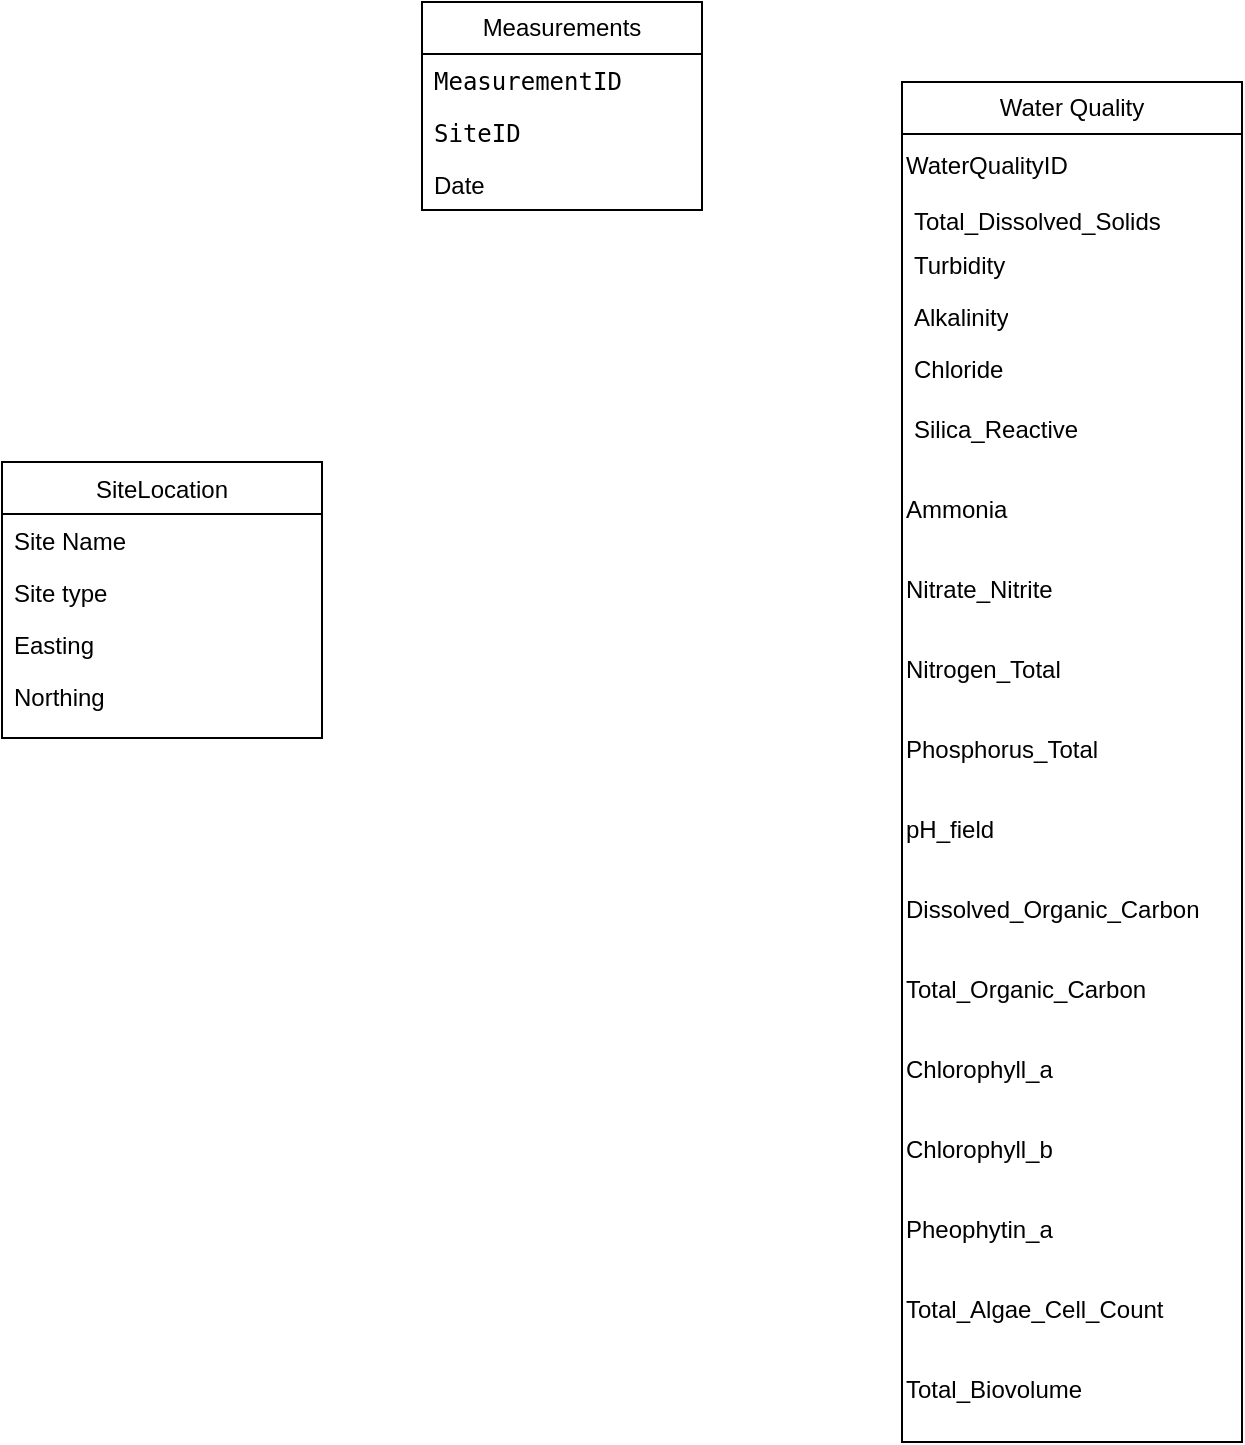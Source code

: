 <mxfile version="24.8.6">
  <diagram id="C5RBs43oDa-KdzZeNtuy" name="Page-1">
    <mxGraphModel dx="1562" dy="810" grid="1" gridSize="10" guides="1" tooltips="1" connect="1" arrows="1" fold="1" page="1" pageScale="1" pageWidth="827" pageHeight="1169" math="0" shadow="0">
      <root>
        <mxCell id="WIyWlLk6GJQsqaUBKTNV-0" />
        <mxCell id="WIyWlLk6GJQsqaUBKTNV-1" parent="WIyWlLk6GJQsqaUBKTNV-0" />
        <mxCell id="zkfFHV4jXpPFQw0GAbJ--0" value="SiteLocation " style="swimlane;fontStyle=0;align=center;verticalAlign=top;childLayout=stackLayout;horizontal=1;startSize=26;horizontalStack=0;resizeParent=1;resizeLast=0;collapsible=1;marginBottom=0;rounded=0;shadow=0;strokeWidth=1;" parent="WIyWlLk6GJQsqaUBKTNV-1" vertex="1">
          <mxGeometry x="100" y="260" width="160" height="138" as="geometry">
            <mxRectangle x="220" y="120" width="160" height="26" as="alternateBounds" />
          </mxGeometry>
        </mxCell>
        <mxCell id="zkfFHV4jXpPFQw0GAbJ--1" value="Site Name" style="text;align=left;verticalAlign=top;spacingLeft=4;spacingRight=4;overflow=hidden;rotatable=0;points=[[0,0.5],[1,0.5]];portConstraint=eastwest;" parent="zkfFHV4jXpPFQw0GAbJ--0" vertex="1">
          <mxGeometry y="26" width="160" height="26" as="geometry" />
        </mxCell>
        <mxCell id="zkfFHV4jXpPFQw0GAbJ--2" value="Site type" style="text;align=left;verticalAlign=top;spacingLeft=4;spacingRight=4;overflow=hidden;rotatable=0;points=[[0,0.5],[1,0.5]];portConstraint=eastwest;rounded=0;shadow=0;html=0;" parent="zkfFHV4jXpPFQw0GAbJ--0" vertex="1">
          <mxGeometry y="52" width="160" height="26" as="geometry" />
        </mxCell>
        <mxCell id="zkfFHV4jXpPFQw0GAbJ--3" value="Easting" style="text;align=left;verticalAlign=top;spacingLeft=4;spacingRight=4;overflow=hidden;rotatable=0;points=[[0,0.5],[1,0.5]];portConstraint=eastwest;rounded=0;shadow=0;html=0;" parent="zkfFHV4jXpPFQw0GAbJ--0" vertex="1">
          <mxGeometry y="78" width="160" height="26" as="geometry" />
        </mxCell>
        <mxCell id="cH4Yggzv1ZhbGqcqMfhR-1" value="Northing" style="text;strokeColor=none;align=left;fillColor=none;html=1;verticalAlign=top;whiteSpace=wrap;rounded=0;spacingLeft=4;spacingRight=4;" vertex="1" parent="zkfFHV4jXpPFQw0GAbJ--0">
          <mxGeometry y="104" width="160" height="30" as="geometry" />
        </mxCell>
        <mxCell id="cH4Yggzv1ZhbGqcqMfhR-2" value="Water Quality" style="swimlane;fontStyle=0;childLayout=stackLayout;horizontal=1;startSize=26;fillColor=none;horizontalStack=0;resizeParent=1;resizeParentMax=0;resizeLast=0;collapsible=1;marginBottom=0;whiteSpace=wrap;html=1;" vertex="1" parent="WIyWlLk6GJQsqaUBKTNV-1">
          <mxGeometry x="550" y="70" width="170" height="680" as="geometry">
            <mxRectangle x="540" y="20" width="110" height="30" as="alternateBounds" />
          </mxGeometry>
        </mxCell>
        <mxCell id="cH4Yggzv1ZhbGqcqMfhR-29" value="&lt;p style=&quot;line-height: 100%;&quot;&gt;&lt;code data-immersive-translate-walked=&quot;51381624-1146-47ab-9a6e-6d469dfeb2ce&quot;&gt;&lt;font face=&quot;Helvetica&quot;&gt;WaterQualityID&lt;/font&gt;&lt;/code&gt;&lt;/p&gt;" style="text;whiteSpace=wrap;html=1;verticalAlign=middle;" vertex="1" parent="cH4Yggzv1ZhbGqcqMfhR-2">
          <mxGeometry y="26" width="170" height="30" as="geometry" />
        </mxCell>
        <mxCell id="cH4Yggzv1ZhbGqcqMfhR-3" value="Total_Dissolved_Solids" style="text;strokeColor=none;fillColor=none;align=left;verticalAlign=top;spacingLeft=4;spacingRight=4;overflow=hidden;rotatable=0;points=[[0,0.5],[1,0.5]];portConstraint=eastwest;whiteSpace=wrap;html=1;" vertex="1" parent="cH4Yggzv1ZhbGqcqMfhR-2">
          <mxGeometry y="56" width="170" height="22" as="geometry" />
        </mxCell>
        <mxCell id="cH4Yggzv1ZhbGqcqMfhR-4" value="Turbidity" style="text;strokeColor=none;fillColor=none;align=left;verticalAlign=top;spacingLeft=4;spacingRight=4;overflow=hidden;rotatable=0;points=[[0,0.5],[1,0.5]];portConstraint=eastwest;whiteSpace=wrap;html=1;" vertex="1" parent="cH4Yggzv1ZhbGqcqMfhR-2">
          <mxGeometry y="78" width="170" height="26" as="geometry" />
        </mxCell>
        <mxCell id="cH4Yggzv1ZhbGqcqMfhR-5" value="Alkalinity" style="text;strokeColor=none;fillColor=none;align=left;verticalAlign=top;spacingLeft=4;spacingRight=4;overflow=hidden;rotatable=0;points=[[0,0.5],[1,0.5]];portConstraint=eastwest;whiteSpace=wrap;html=1;" vertex="1" parent="cH4Yggzv1ZhbGqcqMfhR-2">
          <mxGeometry y="104" width="170" height="26" as="geometry" />
        </mxCell>
        <mxCell id="cH4Yggzv1ZhbGqcqMfhR-11" value="Chloride" style="text;strokeColor=none;align=left;fillColor=none;html=1;verticalAlign=top;whiteSpace=wrap;rounded=0;spacingLeft=4;spacingRight=4;" vertex="1" parent="cH4Yggzv1ZhbGqcqMfhR-2">
          <mxGeometry y="130" width="170" height="30" as="geometry" />
        </mxCell>
        <mxCell id="cH4Yggzv1ZhbGqcqMfhR-12" value="Silica_Reactive" style="text;whiteSpace=wrap;spacingLeft=4;spacingRight=4;" vertex="1" parent="cH4Yggzv1ZhbGqcqMfhR-2">
          <mxGeometry y="160" width="170" height="40" as="geometry" />
        </mxCell>
        <mxCell id="cH4Yggzv1ZhbGqcqMfhR-13" value="Ammonia" style="text;whiteSpace=wrap;" vertex="1" parent="cH4Yggzv1ZhbGqcqMfhR-2">
          <mxGeometry y="200" width="170" height="40" as="geometry" />
        </mxCell>
        <mxCell id="cH4Yggzv1ZhbGqcqMfhR-14" value="Nitrate_Nitrite" style="text;whiteSpace=wrap;" vertex="1" parent="cH4Yggzv1ZhbGqcqMfhR-2">
          <mxGeometry y="240" width="170" height="40" as="geometry" />
        </mxCell>
        <mxCell id="cH4Yggzv1ZhbGqcqMfhR-15" value="Nitrogen_Total" style="text;whiteSpace=wrap;" vertex="1" parent="cH4Yggzv1ZhbGqcqMfhR-2">
          <mxGeometry y="280" width="170" height="40" as="geometry" />
        </mxCell>
        <mxCell id="cH4Yggzv1ZhbGqcqMfhR-16" value="Phosphorus_Total" style="text;whiteSpace=wrap;" vertex="1" parent="cH4Yggzv1ZhbGqcqMfhR-2">
          <mxGeometry y="320" width="170" height="40" as="geometry" />
        </mxCell>
        <mxCell id="cH4Yggzv1ZhbGqcqMfhR-17" value="pH_field" style="text;whiteSpace=wrap;" vertex="1" parent="cH4Yggzv1ZhbGqcqMfhR-2">
          <mxGeometry y="360" width="170" height="40" as="geometry" />
        </mxCell>
        <mxCell id="cH4Yggzv1ZhbGqcqMfhR-18" value="Dissolved_Organic_Carbon" style="text;whiteSpace=wrap;" vertex="1" parent="cH4Yggzv1ZhbGqcqMfhR-2">
          <mxGeometry y="400" width="170" height="40" as="geometry" />
        </mxCell>
        <mxCell id="cH4Yggzv1ZhbGqcqMfhR-19" value="Total_Organic_Carbon" style="text;whiteSpace=wrap;" vertex="1" parent="cH4Yggzv1ZhbGqcqMfhR-2">
          <mxGeometry y="440" width="170" height="40" as="geometry" />
        </mxCell>
        <mxCell id="cH4Yggzv1ZhbGqcqMfhR-20" value="Chlorophyll_a" style="text;whiteSpace=wrap;" vertex="1" parent="cH4Yggzv1ZhbGqcqMfhR-2">
          <mxGeometry y="480" width="170" height="40" as="geometry" />
        </mxCell>
        <mxCell id="cH4Yggzv1ZhbGqcqMfhR-21" value="Chlorophyll_b" style="text;whiteSpace=wrap;" vertex="1" parent="cH4Yggzv1ZhbGqcqMfhR-2">
          <mxGeometry y="520" width="170" height="40" as="geometry" />
        </mxCell>
        <mxCell id="cH4Yggzv1ZhbGqcqMfhR-22" value="Pheophytin_a" style="text;whiteSpace=wrap;" vertex="1" parent="cH4Yggzv1ZhbGqcqMfhR-2">
          <mxGeometry y="560" width="170" height="40" as="geometry" />
        </mxCell>
        <mxCell id="cH4Yggzv1ZhbGqcqMfhR-23" value="Total_Algae_Cell_Count" style="text;whiteSpace=wrap;" vertex="1" parent="cH4Yggzv1ZhbGqcqMfhR-2">
          <mxGeometry y="600" width="170" height="40" as="geometry" />
        </mxCell>
        <mxCell id="cH4Yggzv1ZhbGqcqMfhR-24" value="Total_Biovolume" style="text;whiteSpace=wrap;" vertex="1" parent="cH4Yggzv1ZhbGqcqMfhR-2">
          <mxGeometry y="640" width="170" height="40" as="geometry" />
        </mxCell>
        <mxCell id="cH4Yggzv1ZhbGqcqMfhR-25" value="Measurements" style="swimlane;fontStyle=0;childLayout=stackLayout;horizontal=1;startSize=26;fillColor=none;horizontalStack=0;resizeParent=1;resizeParentMax=0;resizeLast=0;collapsible=1;marginBottom=0;whiteSpace=wrap;html=1;" vertex="1" parent="WIyWlLk6GJQsqaUBKTNV-1">
          <mxGeometry x="310" y="30" width="140" height="104" as="geometry" />
        </mxCell>
        <mxCell id="cH4Yggzv1ZhbGqcqMfhR-26" value="&lt;code data-immersive-translate-walked=&quot;51381624-1146-47ab-9a6e-6d469dfeb2ce&quot;&gt;MeasurementID&lt;/code&gt;" style="text;strokeColor=none;fillColor=none;align=left;verticalAlign=top;spacingLeft=4;spacingRight=4;overflow=hidden;rotatable=0;points=[[0,0.5],[1,0.5]];portConstraint=eastwest;whiteSpace=wrap;html=1;" vertex="1" parent="cH4Yggzv1ZhbGqcqMfhR-25">
          <mxGeometry y="26" width="140" height="26" as="geometry" />
        </mxCell>
        <mxCell id="cH4Yggzv1ZhbGqcqMfhR-27" value="&lt;code data-immersive-translate-walked=&quot;51381624-1146-47ab-9a6e-6d469dfeb2ce&quot;&gt;SiteID&lt;/code&gt;" style="text;strokeColor=none;fillColor=none;align=left;verticalAlign=top;spacingLeft=4;spacingRight=4;overflow=hidden;rotatable=0;points=[[0,0.5],[1,0.5]];portConstraint=eastwest;whiteSpace=wrap;html=1;" vertex="1" parent="cH4Yggzv1ZhbGqcqMfhR-25">
          <mxGeometry y="52" width="140" height="26" as="geometry" />
        </mxCell>
        <mxCell id="cH4Yggzv1ZhbGqcqMfhR-28" value="Date" style="text;strokeColor=none;fillColor=none;align=left;verticalAlign=top;spacingLeft=4;spacingRight=4;overflow=hidden;rotatable=0;points=[[0,0.5],[1,0.5]];portConstraint=eastwest;whiteSpace=wrap;html=1;" vertex="1" parent="cH4Yggzv1ZhbGqcqMfhR-25">
          <mxGeometry y="78" width="140" height="26" as="geometry" />
        </mxCell>
      </root>
    </mxGraphModel>
  </diagram>
</mxfile>
